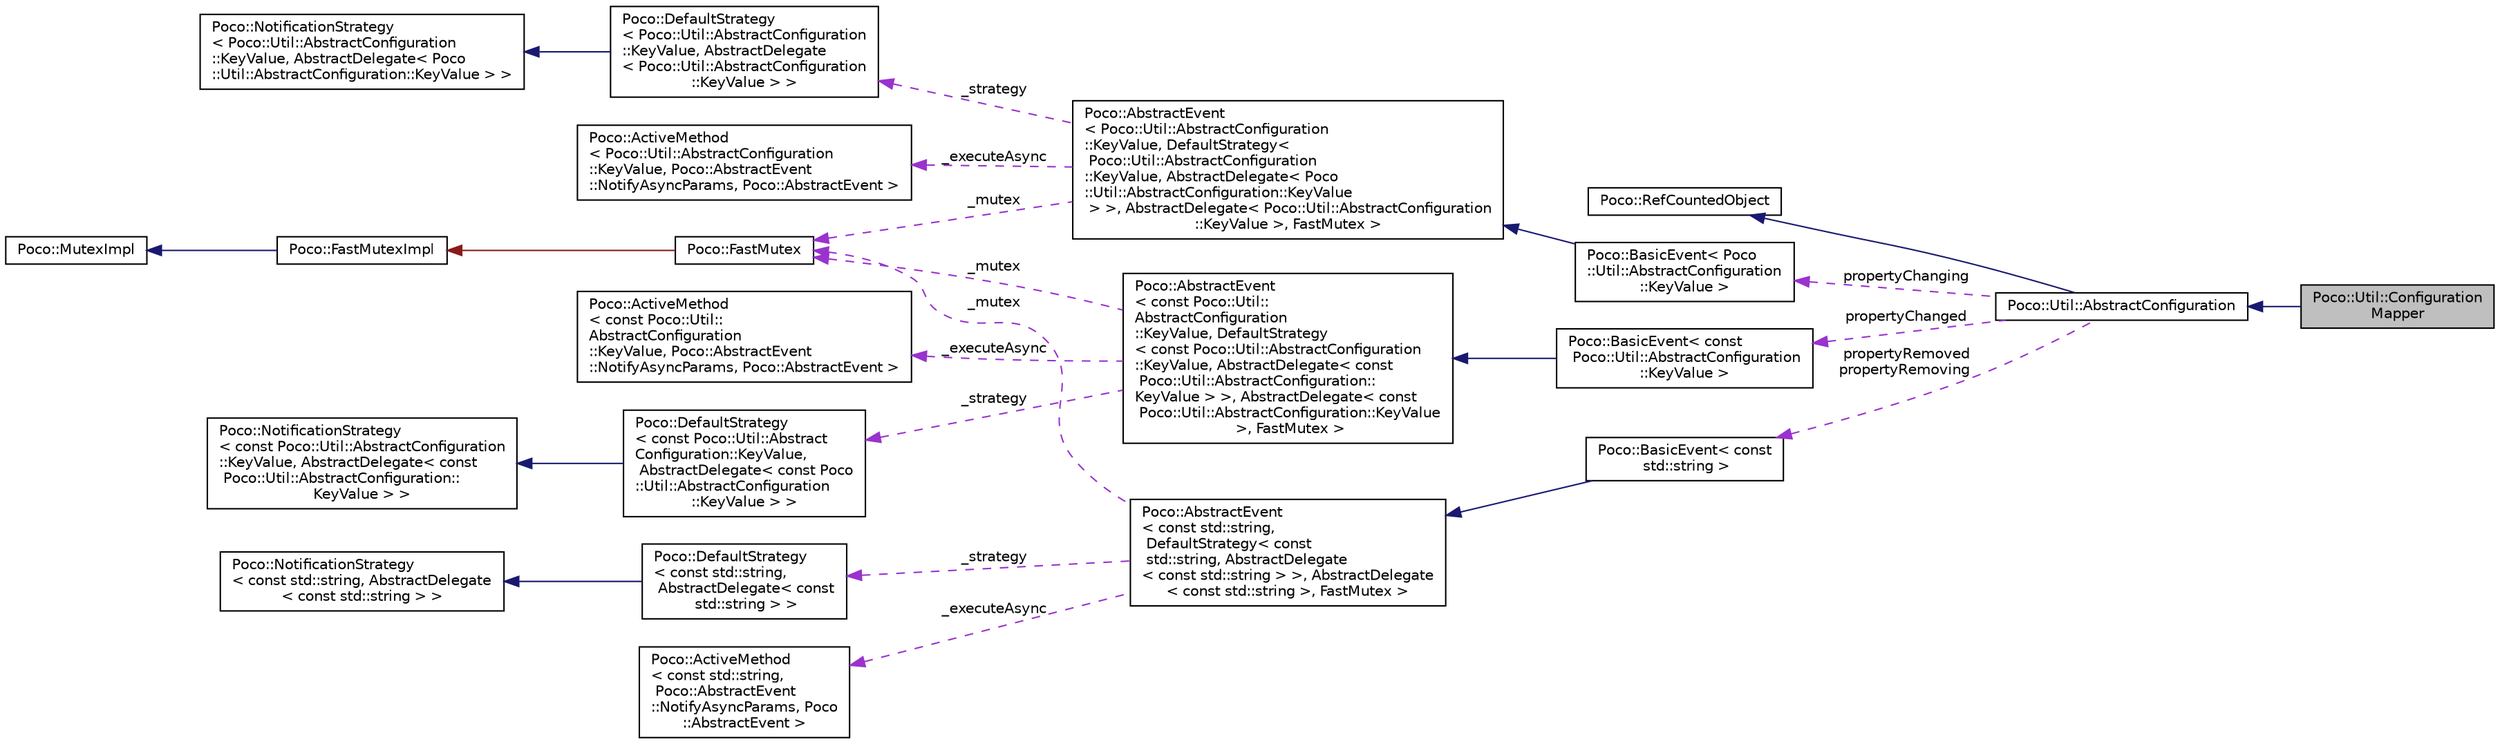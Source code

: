 digraph "Poco::Util::ConfigurationMapper"
{
 // LATEX_PDF_SIZE
  edge [fontname="Helvetica",fontsize="10",labelfontname="Helvetica",labelfontsize="10"];
  node [fontname="Helvetica",fontsize="10",shape=record];
  rankdir="LR";
  Node1 [label="Poco::Util::Configuration\lMapper",height=0.2,width=0.4,color="black", fillcolor="grey75", style="filled", fontcolor="black",tooltip=" "];
  Node2 -> Node1 [dir="back",color="midnightblue",fontsize="10",style="solid"];
  Node2 [label="Poco::Util::AbstractConfiguration",height=0.2,width=0.4,color="black", fillcolor="white", style="filled",URL="$classPoco_1_1Util_1_1AbstractConfiguration.html",tooltip=" "];
  Node3 -> Node2 [dir="back",color="midnightblue",fontsize="10",style="solid"];
  Node3 [label="Poco::RefCountedObject",height=0.2,width=0.4,color="black", fillcolor="white", style="filled",URL="$classPoco_1_1RefCountedObject.html",tooltip=" "];
  Node4 -> Node2 [dir="back",color="darkorchid3",fontsize="10",style="dashed",label=" propertyChanging" ];
  Node4 [label="Poco::BasicEvent\< Poco\l::Util::AbstractConfiguration\l::KeyValue \>",height=0.2,width=0.4,color="black", fillcolor="white", style="filled",URL="$classPoco_1_1BasicEvent.html",tooltip=" "];
  Node5 -> Node4 [dir="back",color="midnightblue",fontsize="10",style="solid"];
  Node5 [label="Poco::AbstractEvent\l\< Poco::Util::AbstractConfiguration\l::KeyValue, DefaultStrategy\<\l Poco::Util::AbstractConfiguration\l::KeyValue, AbstractDelegate\< Poco\l::Util::AbstractConfiguration::KeyValue\l \> \>, AbstractDelegate\< Poco::Util::AbstractConfiguration\l::KeyValue \>, FastMutex \>",height=0.2,width=0.4,color="black", fillcolor="white", style="filled",URL="$classPoco_1_1AbstractEvent.html",tooltip=" "];
  Node6 -> Node5 [dir="back",color="darkorchid3",fontsize="10",style="dashed",label=" _strategy" ];
  Node6 [label="Poco::DefaultStrategy\l\< Poco::Util::AbstractConfiguration\l::KeyValue, AbstractDelegate\l\< Poco::Util::AbstractConfiguration\l::KeyValue \> \>",height=0.2,width=0.4,color="black", fillcolor="white", style="filled",URL="$classPoco_1_1DefaultStrategy.html",tooltip=" "];
  Node7 -> Node6 [dir="back",color="midnightblue",fontsize="10",style="solid"];
  Node7 [label="Poco::NotificationStrategy\l\< Poco::Util::AbstractConfiguration\l::KeyValue, AbstractDelegate\< Poco\l::Util::AbstractConfiguration::KeyValue \> \>",height=0.2,width=0.4,color="black", fillcolor="white", style="filled",URL="$classPoco_1_1NotificationStrategy.html",tooltip=" "];
  Node8 -> Node5 [dir="back",color="darkorchid3",fontsize="10",style="dashed",label=" _executeAsync" ];
  Node8 [label="Poco::ActiveMethod\l\< Poco::Util::AbstractConfiguration\l::KeyValue, Poco::AbstractEvent\l::NotifyAsyncParams, Poco::AbstractEvent \>",height=0.2,width=0.4,color="black", fillcolor="white", style="filled",URL="$classPoco_1_1ActiveMethod.html",tooltip=" "];
  Node9 -> Node5 [dir="back",color="darkorchid3",fontsize="10",style="dashed",label=" _mutex" ];
  Node9 [label="Poco::FastMutex",height=0.2,width=0.4,color="black", fillcolor="white", style="filled",URL="$classPoco_1_1FastMutex.html",tooltip=" "];
  Node10 -> Node9 [dir="back",color="firebrick4",fontsize="10",style="solid"];
  Node10 [label="Poco::FastMutexImpl",height=0.2,width=0.4,color="black", fillcolor="white", style="filled",URL="$classPoco_1_1FastMutexImpl.html",tooltip=" "];
  Node11 -> Node10 [dir="back",color="midnightblue",fontsize="10",style="solid"];
  Node11 [label="Poco::MutexImpl",height=0.2,width=0.4,color="black", fillcolor="white", style="filled",URL="$classPoco_1_1MutexImpl.html",tooltip=" "];
  Node12 -> Node2 [dir="back",color="darkorchid3",fontsize="10",style="dashed",label=" propertyChanged" ];
  Node12 [label="Poco::BasicEvent\< const\l Poco::Util::AbstractConfiguration\l::KeyValue \>",height=0.2,width=0.4,color="black", fillcolor="white", style="filled",URL="$classPoco_1_1BasicEvent.html",tooltip=" "];
  Node13 -> Node12 [dir="back",color="midnightblue",fontsize="10",style="solid"];
  Node13 [label="Poco::AbstractEvent\l\< const Poco::Util::\lAbstractConfiguration\l::KeyValue, DefaultStrategy\l\< const Poco::Util::AbstractConfiguration\l::KeyValue, AbstractDelegate\< const\l Poco::Util::AbstractConfiguration::\lKeyValue \> \>, AbstractDelegate\< const\l Poco::Util::AbstractConfiguration::KeyValue\l \>, FastMutex \>",height=0.2,width=0.4,color="black", fillcolor="white", style="filled",URL="$classPoco_1_1AbstractEvent.html",tooltip=" "];
  Node14 -> Node13 [dir="back",color="darkorchid3",fontsize="10",style="dashed",label=" _executeAsync" ];
  Node14 [label="Poco::ActiveMethod\l\< const Poco::Util::\lAbstractConfiguration\l::KeyValue, Poco::AbstractEvent\l::NotifyAsyncParams, Poco::AbstractEvent \>",height=0.2,width=0.4,color="black", fillcolor="white", style="filled",URL="$classPoco_1_1ActiveMethod.html",tooltip=" "];
  Node15 -> Node13 [dir="back",color="darkorchid3",fontsize="10",style="dashed",label=" _strategy" ];
  Node15 [label="Poco::DefaultStrategy\l\< const Poco::Util::Abstract\lConfiguration::KeyValue,\l AbstractDelegate\< const Poco\l::Util::AbstractConfiguration\l::KeyValue \> \>",height=0.2,width=0.4,color="black", fillcolor="white", style="filled",URL="$classPoco_1_1DefaultStrategy.html",tooltip=" "];
  Node16 -> Node15 [dir="back",color="midnightblue",fontsize="10",style="solid"];
  Node16 [label="Poco::NotificationStrategy\l\< const Poco::Util::AbstractConfiguration\l::KeyValue, AbstractDelegate\< const\l Poco::Util::AbstractConfiguration::\lKeyValue \> \>",height=0.2,width=0.4,color="black", fillcolor="white", style="filled",URL="$classPoco_1_1NotificationStrategy.html",tooltip=" "];
  Node9 -> Node13 [dir="back",color="darkorchid3",fontsize="10",style="dashed",label=" _mutex" ];
  Node17 -> Node2 [dir="back",color="darkorchid3",fontsize="10",style="dashed",label=" propertyRemoved\npropertyRemoving" ];
  Node17 [label="Poco::BasicEvent\< const\l std::string \>",height=0.2,width=0.4,color="black", fillcolor="white", style="filled",URL="$classPoco_1_1BasicEvent.html",tooltip=" "];
  Node18 -> Node17 [dir="back",color="midnightblue",fontsize="10",style="solid"];
  Node18 [label="Poco::AbstractEvent\l\< const std::string,\l DefaultStrategy\< const\l std::string, AbstractDelegate\l\< const std::string \> \>, AbstractDelegate\l\< const std::string \>, FastMutex \>",height=0.2,width=0.4,color="black", fillcolor="white", style="filled",URL="$classPoco_1_1AbstractEvent.html",tooltip=" "];
  Node19 -> Node18 [dir="back",color="darkorchid3",fontsize="10",style="dashed",label=" _executeAsync" ];
  Node19 [label="Poco::ActiveMethod\l\< const std::string,\l Poco::AbstractEvent\l::NotifyAsyncParams, Poco\l::AbstractEvent \>",height=0.2,width=0.4,color="black", fillcolor="white", style="filled",URL="$classPoco_1_1ActiveMethod.html",tooltip=" "];
  Node20 -> Node18 [dir="back",color="darkorchid3",fontsize="10",style="dashed",label=" _strategy" ];
  Node20 [label="Poco::DefaultStrategy\l\< const std::string,\l AbstractDelegate\< const\l std::string \> \>",height=0.2,width=0.4,color="black", fillcolor="white", style="filled",URL="$classPoco_1_1DefaultStrategy.html",tooltip=" "];
  Node21 -> Node20 [dir="back",color="midnightblue",fontsize="10",style="solid"];
  Node21 [label="Poco::NotificationStrategy\l\< const std::string, AbstractDelegate\l\< const std::string \> \>",height=0.2,width=0.4,color="black", fillcolor="white", style="filled",URL="$classPoco_1_1NotificationStrategy.html",tooltip=" "];
  Node9 -> Node18 [dir="back",color="darkorchid3",fontsize="10",style="dashed",label=" _mutex" ];
}
